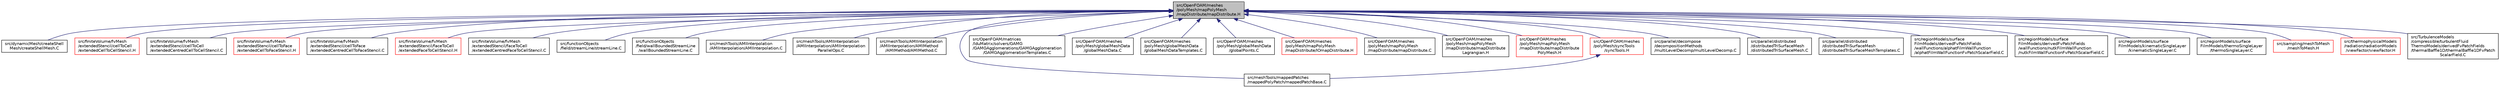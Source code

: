 digraph "src/OpenFOAM/meshes/polyMesh/mapPolyMesh/mapDistribute/mapDistribute.H"
{
  bgcolor="transparent";
  edge [fontname="Helvetica",fontsize="10",labelfontname="Helvetica",labelfontsize="10"];
  node [fontname="Helvetica",fontsize="10",shape=record];
  Node182 [label="src/OpenFOAM/meshes\l/polyMesh/mapPolyMesh\l/mapDistribute/mapDistribute.H",height=0.2,width=0.4,color="black", fillcolor="grey75", style="filled", fontcolor="black"];
  Node182 -> Node183 [dir="back",color="midnightblue",fontsize="10",style="solid",fontname="Helvetica"];
  Node183 [label="src/dynamicMesh/createShell\lMesh/createShellMesh.C",height=0.2,width=0.4,color="black",URL="$a00395.html"];
  Node182 -> Node184 [dir="back",color="midnightblue",fontsize="10",style="solid",fontname="Helvetica"];
  Node184 [label="src/finiteVolume/fvMesh\l/extendedStencil/cellToCell\l/extendedCellToCellStencil.H",height=0.2,width=0.4,color="red",URL="$a03515.html"];
  Node182 -> Node191 [dir="back",color="midnightblue",fontsize="10",style="solid",fontname="Helvetica"];
  Node191 [label="src/finiteVolume/fvMesh\l/extendedStencil/cellToCell\l/extendedCentredCellToCellStencil.C",height=0.2,width=0.4,color="black",URL="$a03521.html"];
  Node182 -> Node199 [dir="back",color="midnightblue",fontsize="10",style="solid",fontname="Helvetica"];
  Node199 [label="src/finiteVolume/fvMesh\l/extendedStencil/cellToFace\l/extendedCellToFaceStencil.H",height=0.2,width=0.4,color="red",URL="$a03572.html"];
  Node182 -> Node204 [dir="back",color="midnightblue",fontsize="10",style="solid",fontname="Helvetica"];
  Node204 [label="src/finiteVolume/fvMesh\l/extendedStencil/cellToFace\l/extendedCentredCellToFaceStencil.C",height=0.2,width=0.4,color="black",URL="$a03578.html"];
  Node182 -> Node239 [dir="back",color="midnightblue",fontsize="10",style="solid",fontname="Helvetica"];
  Node239 [label="src/finiteVolume/fvMesh\l/extendedStencil/faceToCell\l/extendedFaceToCellStencil.H",height=0.2,width=0.4,color="red",URL="$a03686.html"];
  Node182 -> Node241 [dir="back",color="midnightblue",fontsize="10",style="solid",fontname="Helvetica"];
  Node241 [label="src/finiteVolume/fvMesh\l/extendedStencil/faceToCell\l/extendedCentredFaceToCellStencil.C",height=0.2,width=0.4,color="black",URL="$a03677.html"];
  Node182 -> Node246 [dir="back",color="midnightblue",fontsize="10",style="solid",fontname="Helvetica"];
  Node246 [label="src/functionObjects\l/field/streamLine/streamLine.C",height=0.2,width=0.4,color="black",URL="$a04796.html"];
  Node182 -> Node247 [dir="back",color="midnightblue",fontsize="10",style="solid",fontname="Helvetica"];
  Node247 [label="src/functionObjects\l/field/wallBoundedStreamLine\l/wallBoundedStreamLine.C",height=0.2,width=0.4,color="black",URL="$a04841.html"];
  Node182 -> Node248 [dir="back",color="midnightblue",fontsize="10",style="solid",fontname="Helvetica"];
  Node248 [label="src/meshTools/AMIInterpolation\l/AMIInterpolation/AMIInterpolation.C",height=0.2,width=0.4,color="black",URL="$a07928.html"];
  Node182 -> Node249 [dir="back",color="midnightblue",fontsize="10",style="solid",fontname="Helvetica"];
  Node249 [label="src/meshTools/AMIInterpolation\l/AMIInterpolation/AMIInterpolation\lParallelOps.C",height=0.2,width=0.4,color="black",URL="$a07940.html"];
  Node182 -> Node250 [dir="back",color="midnightblue",fontsize="10",style="solid",fontname="Helvetica"];
  Node250 [label="src/meshTools/AMIInterpolation\l/AMIInterpolation/AMIMethod\l/AMIMethod/AMIMethod.C",height=0.2,width=0.4,color="black",URL="$a07943.html"];
  Node182 -> Node251 [dir="back",color="midnightblue",fontsize="10",style="solid",fontname="Helvetica"];
  Node251 [label="src/meshTools/mappedPatches\l/mappedPolyPatch/mappedPatchBase.C",height=0.2,width=0.4,color="black",URL="$a08279.html"];
  Node182 -> Node252 [dir="back",color="midnightblue",fontsize="10",style="solid",fontname="Helvetica"];
  Node252 [label="src/OpenFOAM/matrices\l/lduMatrix/solvers/GAMG\l/GAMGAgglomerations/GAMGAgglomeration\l/GAMGAgglomerationTemplates.C",height=0.2,width=0.4,color="black",URL="$a11444.html"];
  Node182 -> Node253 [dir="back",color="midnightblue",fontsize="10",style="solid",fontname="Helvetica"];
  Node253 [label="src/OpenFOAM/meshes\l/polyMesh/globalMeshData\l/globalMeshData.C",height=0.2,width=0.4,color="black",URL="$a12290.html"];
  Node182 -> Node254 [dir="back",color="midnightblue",fontsize="10",style="solid",fontname="Helvetica"];
  Node254 [label="src/OpenFOAM/meshes\l/polyMesh/globalMeshData\l/globalMeshDataTemplates.C",height=0.2,width=0.4,color="black",URL="$a12296.html"];
  Node182 -> Node255 [dir="back",color="midnightblue",fontsize="10",style="solid",fontname="Helvetica"];
  Node255 [label="src/OpenFOAM/meshes\l/polyMesh/globalMeshData\l/globalPoints.C",height=0.2,width=0.4,color="black",URL="$a12299.html"];
  Node182 -> Node256 [dir="back",color="midnightblue",fontsize="10",style="solid",fontname="Helvetica"];
  Node256 [label="src/OpenFOAM/meshes\l/polyMesh/mapPolyMesh\l/mapDistribute/IOmapDistribute.H",height=0.2,width=0.4,color="red",URL="$a12329.html"];
  Node182 -> Node258 [dir="back",color="midnightblue",fontsize="10",style="solid",fontname="Helvetica"];
  Node258 [label="src/OpenFOAM/meshes\l/polyMesh/mapPolyMesh\l/mapDistribute/mapDistribute.C",height=0.2,width=0.4,color="black",URL="$a12332.html"];
  Node182 -> Node259 [dir="back",color="midnightblue",fontsize="10",style="solid",fontname="Helvetica"];
  Node259 [label="src/OpenFOAM/meshes\l/polyMesh/mapPolyMesh\l/mapDistribute/mapDistribute\lLagrangian.H",height=0.2,width=0.4,color="black",URL="$a12347.html"];
  Node182 -> Node260 [dir="back",color="midnightblue",fontsize="10",style="solid",fontname="Helvetica"];
  Node260 [label="src/OpenFOAM/meshes\l/polyMesh/mapPolyMesh\l/mapDistribute/mapDistribute\lPolyMesh.H",height=0.2,width=0.4,color="red",URL="$a12353.html"];
  Node182 -> Node291 [dir="back",color="midnightblue",fontsize="10",style="solid",fontname="Helvetica"];
  Node291 [label="src/OpenFOAM/meshes\l/polyMesh/syncTools\l/syncTools.H",height=0.2,width=0.4,color="red",URL="$a12536.html"];
  Node291 -> Node251 [dir="back",color="midnightblue",fontsize="10",style="solid",fontname="Helvetica"];
  Node182 -> Node490 [dir="back",color="midnightblue",fontsize="10",style="solid",fontname="Helvetica"];
  Node490 [label="src/parallel/decompose\l/decompositionMethods\l/multiLevelDecomp/multiLevelDecomp.C",height=0.2,width=0.4,color="black",URL="$a13904.html"];
  Node182 -> Node491 [dir="back",color="midnightblue",fontsize="10",style="solid",fontname="Helvetica"];
  Node491 [label="src/parallel/distributed\l/distributedTriSurfaceMesh\l/distributedTriSurfaceMesh.C",height=0.2,width=0.4,color="black",URL="$a13946.html"];
  Node182 -> Node492 [dir="back",color="midnightblue",fontsize="10",style="solid",fontname="Helvetica"];
  Node492 [label="src/parallel/distributed\l/distributedTriSurfaceMesh\l/distributedTriSurfaceMeshTemplates.C",height=0.2,width=0.4,color="black",URL="$a13952.html"];
  Node182 -> Node493 [dir="back",color="midnightblue",fontsize="10",style="solid",fontname="Helvetica"];
  Node493 [label="src/regionModels/surface\lFilmModels/derivedFvPatchFields\l/wallFunctions/alphatFilmWallFunction\l/alphatFilmWallFunctionFvPatchScalarField.C",height=0.2,width=0.4,color="black",URL="$a14198.html"];
  Node182 -> Node494 [dir="back",color="midnightblue",fontsize="10",style="solid",fontname="Helvetica"];
  Node494 [label="src/regionModels/surface\lFilmModels/derivedFvPatchFields\l/wallFunctions/nutkFilmWallFunction\l/nutkFilmWallFunctionFvPatchScalarField.C",height=0.2,width=0.4,color="black",URL="$a14204.html"];
  Node182 -> Node495 [dir="back",color="midnightblue",fontsize="10",style="solid",fontname="Helvetica"];
  Node495 [label="src/regionModels/surface\lFilmModels/kinematicSingleLayer\l/kinematicSingleLayer.C",height=0.2,width=0.4,color="black",URL="$a14210.html"];
  Node182 -> Node496 [dir="back",color="midnightblue",fontsize="10",style="solid",fontname="Helvetica"];
  Node496 [label="src/regionModels/surface\lFilmModels/thermoSingleLayer\l/thermoSingleLayer.C",height=0.2,width=0.4,color="black",URL="$a14456.html"];
  Node182 -> Node497 [dir="back",color="midnightblue",fontsize="10",style="solid",fontname="Helvetica"];
  Node497 [label="src/sampling/meshToMesh\l/meshToMesh.H",height=0.2,width=0.4,color="red",URL="$a14909.html"];
  Node182 -> Node519 [dir="back",color="midnightblue",fontsize="10",style="solid",fontname="Helvetica"];
  Node519 [label="src/thermophysicalModels\l/radiation/radiationModels\l/viewFactor/viewFactor.H",height=0.2,width=0.4,color="red",URL="$a16448.html"];
  Node182 -> Node521 [dir="back",color="midnightblue",fontsize="10",style="solid",fontname="Helvetica"];
  Node521 [label="src/TurbulenceModels\l/compressible/turbulentFluid\lThermoModels/derivedFvPatchFields\l/thermalBaffle1D/thermalBaffle1DFvPatch\lScalarField.C",height=0.2,width=0.4,color="black",URL="$a17603.html"];
}
